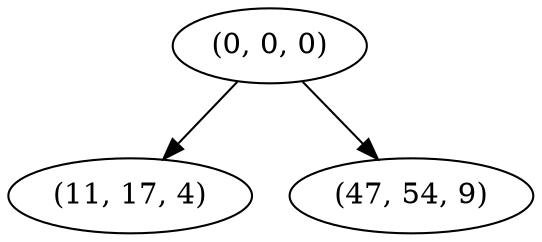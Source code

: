 digraph tree {
    "(0, 0, 0)";
    "(11, 17, 4)";
    "(47, 54, 9)";
    "(0, 0, 0)" -> "(11, 17, 4)";
    "(0, 0, 0)" -> "(47, 54, 9)";
}

